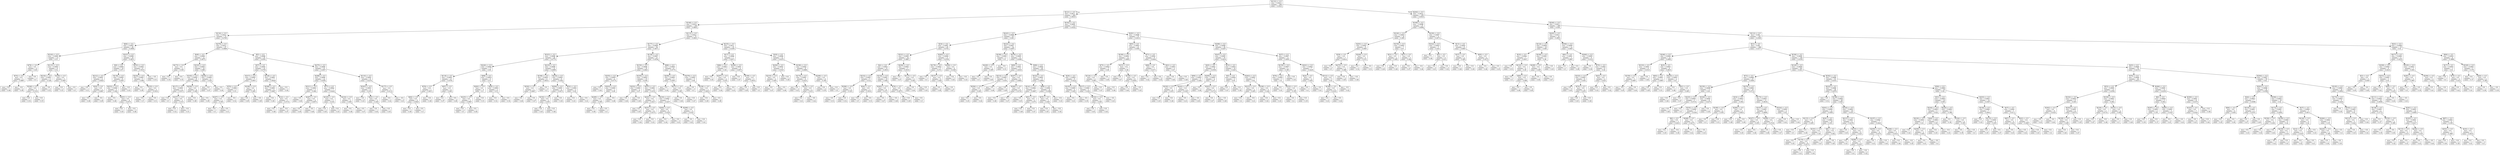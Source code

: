 digraph Tree {
node [shape=box] ;
0 [label="X[133] <= 0.5\nmse = 0.0013\nsamples = 500\nvalue = 0.4523"] ;
1 [label="X[121] <= 0.5\nmse = 0.0011\nsamples = 264\nvalue = 0.4619"] ;
0 -> 1 [labeldistance=2.5, labelangle=45, headlabel="True"] ;
2 [label="X[148] <= 0.5\nmse = 0.0012\nsamples = 150\nvalue = 0.4693"] ;
1 -> 2 ;
3 [label="X[134] <= 0.5\nmse = 0.0011\nsamples = 75\nvalue = 0.4785"] ;
2 -> 3 ;
4 [label="X[66] <= 0.5\nmse = 0.0007\nsamples = 28\nvalue = 0.4946"] ;
3 -> 4 ;
5 [label="X[318] <= 0.5\nmse = 0.0003\nsamples = 12\nvalue = 0.51"] ;
4 -> 5 ;
6 [label="X[78] <= 0.5\nmse = 0.0\nsamples = 4\nvalue = 0.49"] ;
5 -> 6 ;
7 [label="X[74] <= 0.5\nmse = 0.0\nsamples = 3\nvalue = 0.4867"] ;
6 -> 7 ;
8 [label="mse = 0.0\nsamples = 1\nvalue = 0.48"] ;
7 -> 8 ;
9 [label="mse = -0.0\nsamples = 2\nvalue = 0.49"] ;
7 -> 9 ;
10 [label="mse = 0.0\nsamples = 1\nvalue = 0.5"] ;
6 -> 10 ;
11 [label="X[115] <= 0.5\nmse = 0.0001\nsamples = 8\nvalue = 0.52"] ;
5 -> 11 ;
12 [label="X[218] <= 0.5\nmse = 0.0001\nsamples = 5\nvalue = 0.528"] ;
11 -> 12 ;
13 [label="X[166] <= 0.5\nmse = 0.0\nsamples = 3\nvalue = 0.5333"] ;
12 -> 13 ;
14 [label="mse = 0.0\nsamples = 1\nvalue = 0.54"] ;
13 -> 14 ;
15 [label="mse = 0.0\nsamples = 2\nvalue = 0.53"] ;
13 -> 15 ;
16 [label="mse = -0.0\nsamples = 2\nvalue = 0.52"] ;
12 -> 16 ;
17 [label="X[184] <= 0.5\nmse = 0.0\nsamples = 3\nvalue = 0.5067"] ;
11 -> 17 ;
18 [label="mse = 0.0\nsamples = 2\nvalue = 0.51"] ;
17 -> 18 ;
19 [label="mse = 0.0\nsamples = 1\nvalue = 0.5"] ;
17 -> 19 ;
20 [label="X[327] <= 0.5\nmse = 0.0006\nsamples = 16\nvalue = 0.4831"] ;
4 -> 20 ;
21 [label="X[9] <= 0.5\nmse = 0.0005\nsamples = 10\nvalue = 0.471"] ;
20 -> 21 ;
22 [label="X[212] <= 0.5\nmse = 0.0001\nsamples = 4\nvalue = 0.4925"] ;
21 -> 22 ;
23 [label="mse = 0.0\nsamples = 1\nvalue = 0.51"] ;
22 -> 23 ;
24 [label="X[30] <= 0.5\nmse = 0.0\nsamples = 3\nvalue = 0.4867"] ;
22 -> 24 ;
25 [label="mse = 0.0\nsamples = 1\nvalue = 0.48"] ;
24 -> 25 ;
26 [label="mse = -0.0\nsamples = 2\nvalue = 0.49"] ;
24 -> 26 ;
27 [label="X[138] <= 0.5\nmse = 0.0002\nsamples = 6\nvalue = 0.4567"] ;
21 -> 27 ;
28 [label="X[253] <= 0.5\nmse = 0.0001\nsamples = 5\nvalue = 0.462"] ;
27 -> 28 ;
29 [label="mse = 0.0\nsamples = 1\nvalue = 0.48"] ;
28 -> 29 ;
30 [label="X[201] <= 0.5\nmse = 0.0\nsamples = 4\nvalue = 0.4575"] ;
28 -> 30 ;
31 [label="mse = 0.0\nsamples = 1\nvalue = 0.45"] ;
30 -> 31 ;
32 [label="mse = 0.0\nsamples = 3\nvalue = 0.46"] ;
30 -> 32 ;
33 [label="mse = -0.0\nsamples = 1\nvalue = 0.43"] ;
27 -> 33 ;
34 [label="X[101] <= 0.5\nmse = 0.0002\nsamples = 6\nvalue = 0.5033"] ;
20 -> 34 ;
35 [label="X[244] <= 0.5\nmse = 0.0001\nsamples = 5\nvalue = 0.498"] ;
34 -> 35 ;
36 [label="mse = 0.0\nsamples = 2\nvalue = 0.49"] ;
35 -> 36 ;
37 [label="X[235] <= 0.5\nmse = 0.0\nsamples = 3\nvalue = 0.5033"] ;
35 -> 37 ;
38 [label="mse = 0.0\nsamples = 2\nvalue = 0.5"] ;
37 -> 38 ;
39 [label="mse = 0.0\nsamples = 1\nvalue = 0.51"] ;
37 -> 39 ;
40 [label="mse = -0.0\nsamples = 1\nvalue = 0.53"] ;
34 -> 40 ;
41 [label="X[279] <= 0.5\nmse = 0.0011\nsamples = 47\nvalue = 0.4689"] ;
3 -> 41 ;
42 [label="X[49] <= 0.5\nmse = 0.0008\nsamples = 12\nvalue = 0.4975"] ;
41 -> 42 ;
43 [label="X[173] <= 0.5\nmse = 0.0\nsamples = 2\nvalue = 0.545"] ;
42 -> 43 ;
44 [label="mse = 0.0\nsamples = 1\nvalue = 0.54"] ;
43 -> 44 ;
45 [label="mse = 0.0\nsamples = 1\nvalue = 0.55"] ;
43 -> 45 ;
46 [label="X[325] <= 0.5\nmse = 0.0005\nsamples = 10\nvalue = 0.488"] ;
42 -> 46 ;
47 [label="X[165] <= 0.5\nmse = 0.0002\nsamples = 8\nvalue = 0.4962"] ;
46 -> 47 ;
48 [label="X[117] <= 0.5\nmse = 0.0001\nsamples = 4\nvalue = 0.5075"] ;
47 -> 48 ;
49 [label="mse = 0.0\nsamples = 2\nvalue = 0.5"] ;
48 -> 49 ;
50 [label="X[167] <= 0.5\nmse = 0.0\nsamples = 2\nvalue = 0.515"] ;
48 -> 50 ;
51 [label="mse = 0.0\nsamples = 1\nvalue = 0.52"] ;
50 -> 51 ;
52 [label="mse = -0.0\nsamples = 1\nvalue = 0.51"] ;
50 -> 52 ;
53 [label="X[256] <= 0.5\nmse = 0.0\nsamples = 4\nvalue = 0.485"] ;
47 -> 53 ;
54 [label="mse = 0.0\nsamples = 2\nvalue = 0.48"] ;
53 -> 54 ;
55 [label="mse = 0.0\nsamples = 2\nvalue = 0.49"] ;
53 -> 55 ;
56 [label="X[204] <= 0.5\nmse = 0.0002\nsamples = 2\nvalue = 0.455"] ;
46 -> 56 ;
57 [label="mse = 0.0\nsamples = 1\nvalue = 0.47"] ;
56 -> 57 ;
58 [label="mse = 0.0\nsamples = 1\nvalue = 0.44"] ;
56 -> 58 ;
59 [label="X[5] <= 0.5\nmse = 0.0008\nsamples = 35\nvalue = 0.4591"] ;
41 -> 59 ;
60 [label="X[57] <= 0.5\nmse = 0.0004\nsamples = 14\nvalue = 0.4793"] ;
59 -> 60 ;
61 [label="X[317] <= 0.5\nmse = 0.0002\nsamples = 7\nvalue = 0.4957"] ;
60 -> 61 ;
62 [label="X[76] <= 0.5\nmse = 0.0001\nsamples = 3\nvalue = 0.51"] ;
61 -> 62 ;
63 [label="X[207] <= 0.5\nmse = 0.0\nsamples = 2\nvalue = 0.505"] ;
62 -> 63 ;
64 [label="mse = 0.0\nsamples = 1\nvalue = 0.5"] ;
63 -> 64 ;
65 [label="mse = 0.0\nsamples = 1\nvalue = 0.51"] ;
63 -> 65 ;
66 [label="mse = -0.0\nsamples = 1\nvalue = 0.52"] ;
62 -> 66 ;
67 [label="X[190] <= 0.5\nmse = 0.0\nsamples = 4\nvalue = 0.485"] ;
61 -> 67 ;
68 [label="mse = 0.0\nsamples = 2\nvalue = 0.49"] ;
67 -> 68 ;
69 [label="mse = -0.0\nsamples = 2\nvalue = 0.48"] ;
67 -> 69 ;
70 [label="X[128] <= 0.5\nmse = 0.0001\nsamples = 7\nvalue = 0.4629"] ;
60 -> 70 ;
71 [label="X[308] <= 0.5\nmse = 0.0001\nsamples = 6\nvalue = 0.4667"] ;
70 -> 71 ;
72 [label="mse = 0.0\nsamples = 3\nvalue = 0.46"] ;
71 -> 72 ;
73 [label="X[14] <= 0.5\nmse = 0.0\nsamples = 3\nvalue = 0.4733"] ;
71 -> 73 ;
74 [label="mse = 0.0\nsamples = 1\nvalue = 0.48"] ;
73 -> 74 ;
75 [label="mse = -0.0\nsamples = 2\nvalue = 0.47"] ;
73 -> 75 ;
76 [label="mse = 0.0\nsamples = 1\nvalue = 0.44"] ;
70 -> 76 ;
77 [label="X[275] <= 0.5\nmse = 0.0006\nsamples = 21\nvalue = 0.4457"] ;
59 -> 77 ;
78 [label="X[288] <= 0.5\nmse = 0.0006\nsamples = 12\nvalue = 0.4592"] ;
77 -> 78 ;
79 [label="X[311] <= 0.5\nmse = 0.0001\nsamples = 5\nvalue = 0.482"] ;
78 -> 79 ;
80 [label="mse = 0.0\nsamples = 1\nvalue = 0.46"] ;
79 -> 80 ;
81 [label="X[287] <= 0.5\nmse = 0.0\nsamples = 4\nvalue = 0.4875"] ;
79 -> 81 ;
82 [label="mse = 0.0\nsamples = 3\nvalue = 0.49"] ;
81 -> 82 ;
83 [label="mse = -0.0\nsamples = 1\nvalue = 0.48"] ;
81 -> 83 ;
84 [label="X[77] <= 0.5\nmse = 0.0002\nsamples = 7\nvalue = 0.4429"] ;
78 -> 84 ;
85 [label="X[145] <= 0.5\nmse = 0.0\nsamples = 5\nvalue = 0.434"] ;
84 -> 85 ;
86 [label="mse = 0.0\nsamples = 2\nvalue = 0.44"] ;
85 -> 86 ;
87 [label="mse = 0.0\nsamples = 3\nvalue = 0.43"] ;
85 -> 87 ;
88 [label="X[234] <= 0.5\nmse = 0.0\nsamples = 2\nvalue = 0.465"] ;
84 -> 88 ;
89 [label="mse = 0.0\nsamples = 1\nvalue = 0.46"] ;
88 -> 89 ;
90 [label="mse = 0.0\nsamples = 1\nvalue = 0.47"] ;
88 -> 90 ;
91 [label="X[110] <= 0.5\nmse = 0.0002\nsamples = 9\nvalue = 0.4278"] ;
77 -> 91 ;
92 [label="X[303] <= 0.5\nmse = 0.0001\nsamples = 6\nvalue = 0.435"] ;
91 -> 92 ;
93 [label="mse = -0.0\nsamples = 4\nvalue = 0.43"] ;
92 -> 93 ;
94 [label="X[43] <= 0.5\nmse = 0.0\nsamples = 2\nvalue = 0.445"] ;
92 -> 94 ;
95 [label="mse = 0.0\nsamples = 1\nvalue = 0.44"] ;
94 -> 95 ;
96 [label="mse = 0.0\nsamples = 1\nvalue = 0.45"] ;
94 -> 96 ;
97 [label="X[177] <= 0.5\nmse = 0.0\nsamples = 3\nvalue = 0.4133"] ;
91 -> 97 ;
98 [label="mse = 0.0\nsamples = 1\nvalue = 0.42"] ;
97 -> 98 ;
99 [label="mse = -0.0\nsamples = 2\nvalue = 0.41"] ;
97 -> 99 ;
100 [label="X[113] <= 0.5\nmse = 0.0011\nsamples = 75\nvalue = 0.4601"] ;
2 -> 100 ;
101 [label="X[177] <= 0.5\nmse = 0.0009\nsamples = 56\nvalue = 0.4671"] ;
100 -> 101 ;
102 [label="X[323] <= 0.5\nmse = 0.0008\nsamples = 29\nvalue = 0.4779"] ;
101 -> 102 ;
103 [label="X[226] <= 0.5\nmse = 0.0004\nsamples = 17\nvalue = 0.49"] ;
102 -> 103 ;
104 [label="X[118] <= 0.5\nmse = 0.0002\nsamples = 11\nvalue = 0.4791"] ;
103 -> 104 ;
105 [label="X[78] <= 0.5\nmse = 0.0\nsamples = 7\nvalue = 0.4871"] ;
104 -> 105 ;
106 [label="X[84] <= 0.5\nmse = 0.0\nsamples = 4\nvalue = 0.4925"] ;
105 -> 106 ;
107 [label="mse = 0.0\nsamples = 3\nvalue = 0.49"] ;
106 -> 107 ;
108 [label="mse = 0.0\nsamples = 1\nvalue = 0.5"] ;
106 -> 108 ;
109 [label="mse = -0.0\nsamples = 3\nvalue = 0.48"] ;
105 -> 109 ;
110 [label="X[97] <= 0.5\nmse = 0.0\nsamples = 4\nvalue = 0.465"] ;
104 -> 110 ;
111 [label="mse = 0.0\nsamples = 2\nvalue = 0.47"] ;
110 -> 111 ;
112 [label="mse = 0.0\nsamples = 2\nvalue = 0.46"] ;
110 -> 112 ;
113 [label="X[98] <= 0.5\nmse = 0.0003\nsamples = 6\nvalue = 0.51"] ;
103 -> 113 ;
114 [label="X[281] <= 0.5\nmse = 0.0\nsamples = 4\nvalue = 0.5"] ;
113 -> 114 ;
115 [label="X[225] <= 0.5\nmse = 0.0\nsamples = 3\nvalue = 0.4967"] ;
114 -> 115 ;
116 [label="mse = 0.0\nsamples = 2\nvalue = 0.5"] ;
115 -> 116 ;
117 [label="mse = 0.0\nsamples = 1\nvalue = 0.49"] ;
115 -> 117 ;
118 [label="mse = 0.0\nsamples = 1\nvalue = 0.51"] ;
114 -> 118 ;
119 [label="X[20] <= 0.5\nmse = 0.0001\nsamples = 2\nvalue = 0.53"] ;
113 -> 119 ;
120 [label="mse = 0.0\nsamples = 1\nvalue = 0.52"] ;
119 -> 120 ;
121 [label="mse = 0.0\nsamples = 1\nvalue = 0.54"] ;
119 -> 121 ;
122 [label="X[219] <= 0.5\nmse = 0.0008\nsamples = 12\nvalue = 0.4608"] ;
102 -> 122 ;
123 [label="X[198] <= 0.5\nmse = 0.0003\nsamples = 6\nvalue = 0.4833"] ;
122 -> 123 ;
124 [label="X[302] <= 0.5\nmse = 0.0\nsamples = 3\nvalue = 0.4667"] ;
123 -> 124 ;
125 [label="mse = 0.0\nsamples = 1\nvalue = 0.46"] ;
124 -> 125 ;
126 [label="mse = 0.0\nsamples = 2\nvalue = 0.47"] ;
124 -> 126 ;
127 [label="mse = 0.0\nsamples = 3\nvalue = 0.5"] ;
123 -> 127 ;
128 [label="X[234] <= 0.5\nmse = 0.0002\nsamples = 6\nvalue = 0.4383"] ;
122 -> 128 ;
129 [label="X[294] <= 0.5\nmse = 0.0001\nsamples = 4\nvalue = 0.4475"] ;
128 -> 129 ;
130 [label="X[192] <= 0.5\nmse = 0.0\nsamples = 2\nvalue = 0.455"] ;
129 -> 130 ;
131 [label="mse = 0.0\nsamples = 1\nvalue = 0.45"] ;
130 -> 131 ;
132 [label="mse = 0.0\nsamples = 1\nvalue = 0.46"] ;
130 -> 132 ;
133 [label="mse = 0.0\nsamples = 2\nvalue = 0.44"] ;
129 -> 133 ;
134 [label="X[52] <= 0.5\nmse = 0.0001\nsamples = 2\nvalue = 0.42"] ;
128 -> 134 ;
135 [label="mse = 0.0\nsamples = 1\nvalue = 0.43"] ;
134 -> 135 ;
136 [label="mse = 0.0\nsamples = 1\nvalue = 0.41"] ;
134 -> 136 ;
137 [label="X[138] <= 0.5\nmse = 0.0007\nsamples = 27\nvalue = 0.4556"] ;
101 -> 137 ;
138 [label="X[150] <= 0.5\nmse = 0.0006\nsamples = 19\nvalue = 0.4463"] ;
137 -> 138 ;
139 [label="X[255] <= 0.5\nmse = 0.0005\nsamples = 4\nvalue = 0.4775"] ;
138 -> 139 ;
140 [label="mse = 0.0\nsamples = 1\nvalue = 0.44"] ;
139 -> 140 ;
141 [label="X[203] <= 0.5\nmse = 0.0001\nsamples = 3\nvalue = 0.49"] ;
139 -> 141 ;
142 [label="X[289] <= 0.5\nmse = 0.0\nsamples = 2\nvalue = 0.495"] ;
141 -> 142 ;
143 [label="mse = 0.0\nsamples = 1\nvalue = 0.49"] ;
142 -> 143 ;
144 [label="mse = 0.0\nsamples = 1\nvalue = 0.5"] ;
142 -> 144 ;
145 [label="mse = -0.0\nsamples = 1\nvalue = 0.48"] ;
141 -> 145 ;
146 [label="X[195] <= 0.5\nmse = 0.0003\nsamples = 15\nvalue = 0.438"] ;
138 -> 146 ;
147 [label="X[252] <= 0.5\nmse = 0.0001\nsamples = 2\nvalue = 0.47"] ;
146 -> 147 ;
148 [label="mse = 0.0\nsamples = 1\nvalue = 0.46"] ;
147 -> 148 ;
149 [label="mse = 0.0\nsamples = 1\nvalue = 0.48"] ;
147 -> 149 ;
150 [label="X[257] <= 0.5\nmse = 0.0001\nsamples = 13\nvalue = 0.4331"] ;
146 -> 150 ;
151 [label="X[263] <= 0.5\nmse = 0.0\nsamples = 6\nvalue = 0.4417"] ;
150 -> 151 ;
152 [label="mse = 0.0\nsamples = 2\nvalue = 0.45"] ;
151 -> 152 ;
153 [label="X[251] <= 0.5\nmse = 0.0\nsamples = 4\nvalue = 0.4375"] ;
151 -> 153 ;
154 [label="mse = 0.0\nsamples = 3\nvalue = 0.44"] ;
153 -> 154 ;
155 [label="mse = 0.0\nsamples = 1\nvalue = 0.43"] ;
153 -> 155 ;
156 [label="X[230] <= 0.5\nmse = 0.0001\nsamples = 7\nvalue = 0.4257"] ;
150 -> 156 ;
157 [label="X[282] <= 0.5\nmse = 0.0\nsamples = 4\nvalue = 0.4325"] ;
156 -> 157 ;
158 [label="mse = 0.0\nsamples = 1\nvalue = 0.44"] ;
157 -> 158 ;
159 [label="mse = 0.0\nsamples = 3\nvalue = 0.43"] ;
157 -> 159 ;
160 [label="X[299] <= 0.5\nmse = 0.0\nsamples = 3\nvalue = 0.4167"] ;
156 -> 160 ;
161 [label="mse = -0.0\nsamples = 2\nvalue = 0.42"] ;
160 -> 161 ;
162 [label="mse = 0.0\nsamples = 1\nvalue = 0.41"] ;
160 -> 162 ;
163 [label="X[86] <= 0.5\nmse = 0.0004\nsamples = 8\nvalue = 0.4775"] ;
137 -> 163 ;
164 [label="X[290] <= 0.5\nmse = 0.0002\nsamples = 3\nvalue = 0.4567"] ;
163 -> 164 ;
165 [label="mse = 0.0\nsamples = 1\nvalue = 0.44"] ;
164 -> 165 ;
166 [label="X[271] <= 0.5\nmse = 0.0\nsamples = 2\nvalue = 0.465"] ;
164 -> 166 ;
167 [label="mse = 0.0\nsamples = 1\nvalue = 0.46"] ;
166 -> 167 ;
168 [label="mse = 0.0\nsamples = 1\nvalue = 0.47"] ;
166 -> 168 ;
169 [label="X[279] <= 0.5\nmse = 0.0001\nsamples = 5\nvalue = 0.49"] ;
163 -> 169 ;
170 [label="mse = 0.0\nsamples = 2\nvalue = 0.5"] ;
169 -> 170 ;
171 [label="X[238] <= 0.5\nmse = 0.0\nsamples = 3\nvalue = 0.4833"] ;
169 -> 171 ;
172 [label="mse = 0.0\nsamples = 1\nvalue = 0.49"] ;
171 -> 172 ;
173 [label="mse = 0.0\nsamples = 2\nvalue = 0.48"] ;
171 -> 173 ;
174 [label="X[235] <= 0.5\nmse = 0.0011\nsamples = 19\nvalue = 0.4395"] ;
100 -> 174 ;
175 [label="X[17] <= 0.5\nmse = 0.0006\nsamples = 7\nvalue = 0.4671"] ;
174 -> 175 ;
176 [label="X[86] <= 0.5\nmse = 0.0001\nsamples = 3\nvalue = 0.44"] ;
175 -> 176 ;
177 [label="mse = 0.0\nsamples = 1\nvalue = 0.45"] ;
176 -> 177 ;
178 [label="X[297] <= 0.5\nmse = 0.0\nsamples = 2\nvalue = 0.435"] ;
176 -> 178 ;
179 [label="mse = 0.0\nsamples = 1\nvalue = 0.44"] ;
178 -> 179 ;
180 [label="mse = -0.0\nsamples = 1\nvalue = 0.43"] ;
178 -> 180 ;
181 [label="X[166] <= 0.5\nmse = 0.0001\nsamples = 4\nvalue = 0.4875"] ;
175 -> 181 ;
182 [label="mse = 0.0\nsamples = 1\nvalue = 0.47"] ;
181 -> 182 ;
183 [label="X[199] <= 0.5\nmse = 0.0\nsamples = 3\nvalue = 0.4933"] ;
181 -> 183 ;
184 [label="mse = 0.0\nsamples = 2\nvalue = 0.49"] ;
183 -> 184 ;
185 [label="mse = 0.0\nsamples = 1\nvalue = 0.5"] ;
183 -> 185 ;
186 [label="X[30] <= 0.5\nmse = 0.0006\nsamples = 12\nvalue = 0.4233"] ;
174 -> 186 ;
187 [label="X[294] <= 0.5\nmse = 0.0002\nsamples = 4\nvalue = 0.4525"] ;
186 -> 187 ;
188 [label="X[219] <= 0.5\nmse = 0.0\nsamples = 2\nvalue = 0.465"] ;
187 -> 188 ;
189 [label="mse = 0.0\nsamples = 1\nvalue = 0.47"] ;
188 -> 189 ;
190 [label="mse = 0.0\nsamples = 1\nvalue = 0.46"] ;
188 -> 190 ;
191 [label="mse = 0.0\nsamples = 2\nvalue = 0.44"] ;
187 -> 191 ;
192 [label="X[190] <= 0.5\nmse = 0.0002\nsamples = 8\nvalue = 0.4088"] ;
186 -> 192 ;
193 [label="X[174] <= 0.5\nmse = 0.0001\nsamples = 4\nvalue = 0.4225"] ;
192 -> 193 ;
194 [label="mse = 0.0\nsamples = 2\nvalue = 0.43"] ;
193 -> 194 ;
195 [label="X[223] <= 0.5\nmse = 0.0\nsamples = 2\nvalue = 0.415"] ;
193 -> 195 ;
196 [label="mse = 0.0\nsamples = 1\nvalue = 0.41"] ;
195 -> 196 ;
197 [label="mse = -0.0\nsamples = 1\nvalue = 0.42"] ;
195 -> 197 ;
198 [label="X[208] <= 0.5\nmse = 0.0\nsamples = 4\nvalue = 0.395"] ;
192 -> 198 ;
199 [label="mse = 0.0\nsamples = 2\nvalue = 0.39"] ;
198 -> 199 ;
200 [label="mse = 0.0\nsamples = 2\nvalue = 0.4"] ;
198 -> 200 ;
201 [label="X[162] <= 0.5\nmse = 0.0009\nsamples = 114\nvalue = 0.4522"] ;
1 -> 201 ;
202 [label="X[243] <= 0.5\nmse = 0.0008\nsamples = 63\nvalue = 0.461"] ;
201 -> 202 ;
203 [label="X[34] <= 0.5\nmse = 0.0007\nsamples = 29\nvalue = 0.4741"] ;
202 -> 203 ;
204 [label="X[321] <= 0.5\nmse = 0.0005\nsamples = 18\nvalue = 0.4867"] ;
203 -> 204 ;
205 [label="X[2] <= 0.5\nmse = 0.0003\nsamples = 15\nvalue = 0.4933"] ;
204 -> 205 ;
206 [label="X[232] <= 0.5\nmse = 0.0001\nsamples = 5\nvalue = 0.512"] ;
205 -> 206 ;
207 [label="X[296] <= 0.5\nmse = 0.0\nsamples = 2\nvalue = 0.525"] ;
206 -> 207 ;
208 [label="mse = 0.0\nsamples = 1\nvalue = 0.53"] ;
207 -> 208 ;
209 [label="mse = 0.0\nsamples = 1\nvalue = 0.52"] ;
207 -> 209 ;
210 [label="X[44] <= 0.5\nmse = 0.0\nsamples = 3\nvalue = 0.5033"] ;
206 -> 210 ;
211 [label="mse = 0.0\nsamples = 2\nvalue = 0.5"] ;
210 -> 211 ;
212 [label="mse = 0.0\nsamples = 1\nvalue = 0.51"] ;
210 -> 212 ;
213 [label="X[144] <= 0.5\nmse = 0.0001\nsamples = 10\nvalue = 0.484"] ;
205 -> 213 ;
214 [label="X[283] <= 0.5\nmse = 0.0\nsamples = 6\nvalue = 0.475"] ;
213 -> 214 ;
215 [label="mse = 0.0\nsamples = 3\nvalue = 0.47"] ;
214 -> 215 ;
216 [label="mse = -0.0\nsamples = 3\nvalue = 0.48"] ;
214 -> 216 ;
217 [label="X[76] <= 0.5\nmse = 0.0\nsamples = 4\nvalue = 0.4975"] ;
213 -> 217 ;
218 [label="mse = 0.0\nsamples = 1\nvalue = 0.49"] ;
217 -> 218 ;
219 [label="mse = 0.0\nsamples = 3\nvalue = 0.5"] ;
217 -> 219 ;
220 [label="X[294] <= 0.5\nmse = 0.0002\nsamples = 3\nvalue = 0.4533"] ;
204 -> 220 ;
221 [label="mse = 0.0\nsamples = 1\nvalue = 0.47"] ;
220 -> 221 ;
222 [label="X[115] <= 0.5\nmse = 0.0\nsamples = 2\nvalue = 0.445"] ;
220 -> 222 ;
223 [label="mse = 0.0\nsamples = 1\nvalue = 0.44"] ;
222 -> 223 ;
224 [label="mse = 0.0\nsamples = 1\nvalue = 0.45"] ;
222 -> 224 ;
225 [label="X[283] <= 0.5\nmse = 0.0004\nsamples = 11\nvalue = 0.4536"] ;
203 -> 225 ;
226 [label="X[178] <= 0.5\nmse = 0.0002\nsamples = 5\nvalue = 0.472"] ;
225 -> 226 ;
227 [label="mse = 0.0\nsamples = 1\nvalue = 0.5"] ;
226 -> 227 ;
228 [label="X[147] <= 0.5\nmse = 0.0\nsamples = 4\nvalue = 0.465"] ;
226 -> 228 ;
229 [label="mse = 0.0\nsamples = 2\nvalue = 0.46"] ;
228 -> 229 ;
230 [label="mse = 0.0\nsamples = 2\nvalue = 0.47"] ;
228 -> 230 ;
231 [label="X[294] <= 0.5\nmse = 0.0\nsamples = 6\nvalue = 0.4383"] ;
225 -> 231 ;
232 [label="mse = 0.0\nsamples = 5\nvalue = 0.44"] ;
231 -> 232 ;
233 [label="mse = -0.0\nsamples = 1\nvalue = 0.43"] ;
231 -> 233 ;
234 [label="X[222] <= 0.5\nmse = 0.0007\nsamples = 34\nvalue = 0.4497"] ;
202 -> 234 ;
235 [label="X[190] <= 0.5\nmse = 0.0001\nsamples = 3\nvalue = 0.5"] ;
234 -> 235 ;
236 [label="X[249] <= 0.5\nmse = 0.0\nsamples = 2\nvalue = 0.495"] ;
235 -> 236 ;
237 [label="mse = 0.0\nsamples = 1\nvalue = 0.5"] ;
236 -> 237 ;
238 [label="mse = 0.0\nsamples = 1\nvalue = 0.49"] ;
236 -> 238 ;
239 [label="mse = 0.0\nsamples = 1\nvalue = 0.51"] ;
235 -> 239 ;
240 [label="X[276] <= 0.5\nmse = 0.0005\nsamples = 31\nvalue = 0.4448"] ;
234 -> 240 ;
241 [label="X[89] <= 0.5\nmse = 0.0001\nsamples = 11\nvalue = 0.4618"] ;
240 -> 241 ;
242 [label="X[214] <= 0.5\nmse = 0.0001\nsamples = 5\nvalue = 0.454"] ;
241 -> 242 ;
243 [label="X[294] <= 0.5\nmse = 0.0\nsamples = 2\nvalue = 0.445"] ;
242 -> 243 ;
244 [label="mse = 0.0\nsamples = 1\nvalue = 0.45"] ;
243 -> 244 ;
245 [label="mse = 0.0\nsamples = 1\nvalue = 0.44"] ;
243 -> 245 ;
246 [label="mse = 0.0\nsamples = 3\nvalue = 0.46"] ;
242 -> 246 ;
247 [label="X[247] <= 0.5\nmse = 0.0\nsamples = 6\nvalue = 0.4683"] ;
241 -> 247 ;
248 [label="mse = 0.0\nsamples = 2\nvalue = 0.46"] ;
247 -> 248 ;
249 [label="X[260] <= 0.5\nmse = 0.0\nsamples = 4\nvalue = 0.4725"] ;
247 -> 249 ;
250 [label="mse = 0.0\nsamples = 1\nvalue = 0.48"] ;
249 -> 250 ;
251 [label="mse = -0.0\nsamples = 3\nvalue = 0.47"] ;
249 -> 251 ;
252 [label="X[98] <= 0.5\nmse = 0.0004\nsamples = 20\nvalue = 0.4355"] ;
240 -> 252 ;
253 [label="X[322] <= 0.5\nmse = 0.0002\nsamples = 11\nvalue = 0.4464"] ;
252 -> 253 ;
254 [label="X[141] <= 0.5\nmse = 0.0002\nsamples = 3\nvalue = 0.4667"] ;
253 -> 254 ;
255 [label="mse = 0.0\nsamples = 1\nvalue = 0.45"] ;
254 -> 255 ;
256 [label="X[91] <= 0.5\nmse = 0.0\nsamples = 2\nvalue = 0.475"] ;
254 -> 256 ;
257 [label="mse = 0.0\nsamples = 1\nvalue = 0.48"] ;
256 -> 257 ;
258 [label="mse = 0.0\nsamples = 1\nvalue = 0.47"] ;
256 -> 258 ;
259 [label="X[96] <= 0.5\nmse = 0.0001\nsamples = 8\nvalue = 0.4388"] ;
253 -> 259 ;
260 [label="X[35] <= 0.5\nmse = 0.0\nsamples = 5\nvalue = 0.444"] ;
259 -> 260 ;
261 [label="mse = 0.0\nsamples = 2\nvalue = 0.45"] ;
260 -> 261 ;
262 [label="mse = -0.0\nsamples = 3\nvalue = 0.44"] ;
260 -> 262 ;
263 [label="mse = -0.0\nsamples = 3\nvalue = 0.43"] ;
259 -> 263 ;
264 [label="X[29] <= 0.5\nmse = 0.0003\nsamples = 9\nvalue = 0.4222"] ;
252 -> 264 ;
265 [label="X[105] <= 0.5\nmse = 0.0001\nsamples = 4\nvalue = 0.405"] ;
264 -> 265 ;
266 [label="mse = 0.0\nsamples = 3\nvalue = 0.41"] ;
265 -> 266 ;
267 [label="mse = -0.0\nsamples = 1\nvalue = 0.39"] ;
265 -> 267 ;
268 [label="X[317] <= 0.5\nmse = 0.0001\nsamples = 5\nvalue = 0.436"] ;
264 -> 268 ;
269 [label="X[102] <= 0.5\nmse = 0.0\nsamples = 2\nvalue = 0.445"] ;
268 -> 269 ;
270 [label="mse = 0.0\nsamples = 1\nvalue = 0.45"] ;
269 -> 270 ;
271 [label="mse = 0.0\nsamples = 1\nvalue = 0.44"] ;
269 -> 271 ;
272 [label="mse = -0.0\nsamples = 3\nvalue = 0.43"] ;
268 -> 272 ;
273 [label="X[291] <= 0.5\nmse = 0.0008\nsamples = 51\nvalue = 0.4414"] ;
201 -> 273 ;
274 [label="X[65] <= 0.5\nmse = 0.0003\nsamples = 21\nvalue = 0.4581"] ;
273 -> 274 ;
275 [label="X[190] <= 0.5\nmse = 0.0002\nsamples = 12\nvalue = 0.4683"] ;
274 -> 275 ;
276 [label="X[75] <= 0.5\nmse = 0.0002\nsamples = 5\nvalue = 0.48"] ;
275 -> 276 ;
277 [label="X[124] <= 0.5\nmse = 0.0\nsamples = 2\nvalue = 0.465"] ;
276 -> 277 ;
278 [label="mse = 0.0\nsamples = 1\nvalue = 0.47"] ;
277 -> 278 ;
279 [label="mse = 0.0\nsamples = 1\nvalue = 0.46"] ;
277 -> 279 ;
280 [label="mse = 0.0\nsamples = 3\nvalue = 0.49"] ;
276 -> 280 ;
281 [label="X[15] <= 0.5\nmse = 0.0\nsamples = 7\nvalue = 0.46"] ;
275 -> 281 ;
282 [label="mse = 0.0\nsamples = 1\nvalue = 0.47"] ;
281 -> 282 ;
283 [label="X[198] <= 0.5\nmse = 0.0\nsamples = 6\nvalue = 0.4583"] ;
281 -> 283 ;
284 [label="mse = 0.0\nsamples = 5\nvalue = 0.46"] ;
283 -> 284 ;
285 [label="mse = -0.0\nsamples = 1\nvalue = 0.45"] ;
283 -> 285 ;
286 [label="X[71] <= 0.5\nmse = 0.0002\nsamples = 9\nvalue = 0.4444"] ;
274 -> 286 ;
287 [label="X[86] <= 0.5\nmse = 0.0\nsamples = 7\nvalue = 0.4371"] ;
286 -> 287 ;
288 [label="mse = 0.0\nsamples = 1\nvalue = 0.42"] ;
287 -> 288 ;
289 [label="mse = 0.0\nsamples = 6\nvalue = 0.44"] ;
287 -> 289 ;
290 [label="X[41] <= 0.5\nmse = 0.0001\nsamples = 2\nvalue = 0.47"] ;
286 -> 290 ;
291 [label="mse = 0.0\nsamples = 1\nvalue = 0.46"] ;
290 -> 291 ;
292 [label="mse = 0.0\nsamples = 1\nvalue = 0.48"] ;
290 -> 292 ;
293 [label="X[288] <= 0.5\nmse = 0.0008\nsamples = 30\nvalue = 0.4297"] ;
273 -> 293 ;
294 [label="X[247] <= 0.5\nmse = 0.0005\nsamples = 19\nvalue = 0.4416"] ;
293 -> 294 ;
295 [label="X[45] <= 0.5\nmse = 0.0002\nsamples = 9\nvalue = 0.4556"] ;
294 -> 295 ;
296 [label="X[90] <= 0.5\nmse = 0.0001\nsamples = 5\nvalue = 0.444"] ;
295 -> 296 ;
297 [label="X[192] <= 0.5\nmse = 0.0\nsamples = 2\nvalue = 0.455"] ;
296 -> 297 ;
298 [label="mse = 0.0\nsamples = 1\nvalue = 0.45"] ;
297 -> 298 ;
299 [label="mse = 0.0\nsamples = 1\nvalue = 0.46"] ;
297 -> 299 ;
300 [label="X[203] <= 0.5\nmse = 0.0\nsamples = 3\nvalue = 0.4367"] ;
296 -> 300 ;
301 [label="mse = 0.0\nsamples = 1\nvalue = 0.43"] ;
300 -> 301 ;
302 [label="mse = -0.0\nsamples = 2\nvalue = 0.44"] ;
300 -> 302 ;
303 [label="X[295] <= 0.5\nmse = 0.0001\nsamples = 4\nvalue = 0.47"] ;
295 -> 303 ;
304 [label="mse = 0.0\nsamples = 1\nvalue = 0.46"] ;
303 -> 304 ;
305 [label="X[203] <= 0.5\nmse = 0.0\nsamples = 3\nvalue = 0.4733"] ;
303 -> 305 ;
306 [label="mse = 0.0\nsamples = 2\nvalue = 0.47"] ;
305 -> 306 ;
307 [label="mse = -0.0\nsamples = 1\nvalue = 0.48"] ;
305 -> 307 ;
308 [label="X[33] <= 0.5\nmse = 0.0003\nsamples = 10\nvalue = 0.429"] ;
294 -> 308 ;
309 [label="X[5] <= 0.5\nmse = 0.0002\nsamples = 3\nvalue = 0.45"] ;
308 -> 309 ;
310 [label="mse = 0.0\nsamples = 1\nvalue = 0.47"] ;
309 -> 310 ;
311 [label="mse = 0.0\nsamples = 2\nvalue = 0.44"] ;
309 -> 311 ;
312 [label="X[263] <= 0.5\nmse = 0.0001\nsamples = 7\nvalue = 0.42"] ;
308 -> 312 ;
313 [label="X[215] <= 0.5\nmse = 0.0\nsamples = 2\nvalue = 0.405"] ;
312 -> 313 ;
314 [label="mse = 0.0\nsamples = 1\nvalue = 0.4"] ;
313 -> 314 ;
315 [label="mse = -0.0\nsamples = 1\nvalue = 0.41"] ;
313 -> 315 ;
316 [label="X[106] <= 0.5\nmse = 0.0\nsamples = 5\nvalue = 0.426"] ;
312 -> 316 ;
317 [label="mse = 0.0\nsamples = 2\nvalue = 0.42"] ;
316 -> 317 ;
318 [label="mse = 0.0\nsamples = 3\nvalue = 0.43"] ;
316 -> 318 ;
319 [label="X[37] <= 0.5\nmse = 0.0007\nsamples = 11\nvalue = 0.4091"] ;
293 -> 319 ;
320 [label="X[159] <= 0.5\nmse = 0.0007\nsamples = 4\nvalue = 0.385"] ;
319 -> 320 ;
321 [label="X[76] <= 0.5\nmse = 0.0001\nsamples = 3\nvalue = 0.4"] ;
320 -> 321 ;
322 [label="mse = 0.0\nsamples = 1\nvalue = 0.41"] ;
321 -> 322 ;
323 [label="X[232] <= 0.5\nmse = 0.0\nsamples = 2\nvalue = 0.395"] ;
321 -> 323 ;
324 [label="mse = 0.0\nsamples = 1\nvalue = 0.4"] ;
323 -> 324 ;
325 [label="mse = 0.0\nsamples = 1\nvalue = 0.39"] ;
323 -> 325 ;
326 [label="mse = 0.0\nsamples = 1\nvalue = 0.34"] ;
320 -> 326 ;
327 [label="X[261] <= 0.5\nmse = 0.0002\nsamples = 7\nvalue = 0.4229"] ;
319 -> 327 ;
328 [label="X[24] <= 0.5\nmse = 0.0\nsamples = 2\nvalue = 0.405"] ;
327 -> 328 ;
329 [label="mse = 0.0\nsamples = 1\nvalue = 0.4"] ;
328 -> 329 ;
330 [label="mse = -0.0\nsamples = 1\nvalue = 0.41"] ;
328 -> 330 ;
331 [label="X[312] <= 0.5\nmse = 0.0\nsamples = 5\nvalue = 0.43"] ;
327 -> 331 ;
332 [label="X[196] <= 0.5\nmse = 0.0\nsamples = 4\nvalue = 0.4325"] ;
331 -> 332 ;
333 [label="mse = 0.0\nsamples = 3\nvalue = 0.43"] ;
332 -> 333 ;
334 [label="mse = 0.0\nsamples = 1\nvalue = 0.44"] ;
332 -> 334 ;
335 [label="mse = -0.0\nsamples = 1\nvalue = 0.42"] ;
331 -> 335 ;
336 [label="X[204] <= 0.5\nmse = 0.0012\nsamples = 236\nvalue = 0.4416"] ;
0 -> 336 [labeldistance=2.5, labelangle=-45, headlabel="False"] ;
337 [label="X[168] <= 0.5\nmse = 0.0008\nsamples = 27\nvalue = 0.4696"] ;
336 -> 337 ;
338 [label="X[140] <= 0.5\nmse = 0.0003\nsamples = 16\nvalue = 0.485"] ;
337 -> 338 ;
339 [label="X[291] <= 0.5\nmse = 0.0001\nsamples = 9\nvalue = 0.4967"] ;
338 -> 339 ;
340 [label="X[39] <= 0.5\nmse = 0.0\nsamples = 7\nvalue = 0.4914"] ;
339 -> 340 ;
341 [label="mse = 0.0\nsamples = 2\nvalue = 0.5"] ;
340 -> 341 ;
342 [label="X[270] <= 0.5\nmse = 0.0\nsamples = 5\nvalue = 0.488"] ;
340 -> 342 ;
343 [label="mse = 0.0\nsamples = 4\nvalue = 0.49"] ;
342 -> 343 ;
344 [label="mse = -0.0\nsamples = 1\nvalue = 0.48"] ;
342 -> 344 ;
345 [label="X[249] <= 0.5\nmse = 0.0\nsamples = 2\nvalue = 0.515"] ;
339 -> 345 ;
346 [label="mse = 0.0\nsamples = 1\nvalue = 0.52"] ;
345 -> 346 ;
347 [label="mse = -0.0\nsamples = 1\nvalue = 0.51"] ;
345 -> 347 ;
348 [label="X[159] <= 0.5\nmse = 0.0001\nsamples = 7\nvalue = 0.47"] ;
338 -> 348 ;
349 [label="X[31] <= 0.5\nmse = 0.0\nsamples = 2\nvalue = 0.485"] ;
348 -> 349 ;
350 [label="mse = 0.0\nsamples = 1\nvalue = 0.49"] ;
349 -> 350 ;
351 [label="mse = 0.0\nsamples = 1\nvalue = 0.48"] ;
349 -> 351 ;
352 [label="X[27] <= 0.5\nmse = 0.0\nsamples = 5\nvalue = 0.464"] ;
348 -> 352 ;
353 [label="mse = 0.0\nsamples = 2\nvalue = 0.47"] ;
352 -> 353 ;
354 [label="mse = -0.0\nsamples = 3\nvalue = 0.46"] ;
352 -> 354 ;
355 [label="X[239] <= 0.5\nmse = 0.0007\nsamples = 11\nvalue = 0.4473"] ;
337 -> 355 ;
356 [label="X[322] <= 0.5\nmse = 0.0003\nsamples = 5\nvalue = 0.424"] ;
355 -> 356 ;
357 [label="mse = 0.0\nsamples = 1\nvalue = 0.46"] ;
356 -> 357 ;
358 [label="X[4] <= 0.5\nmse = 0.0\nsamples = 4\nvalue = 0.415"] ;
356 -> 358 ;
359 [label="mse = 0.0\nsamples = 2\nvalue = 0.41"] ;
358 -> 359 ;
360 [label="mse = 0.0\nsamples = 2\nvalue = 0.42"] ;
358 -> 360 ;
361 [label="X[13] <= 0.5\nmse = 0.0002\nsamples = 6\nvalue = 0.4667"] ;
355 -> 361 ;
362 [label="X[37] <= 0.5\nmse = 0.0\nsamples = 2\nvalue = 0.485"] ;
361 -> 362 ;
363 [label="mse = 0.0\nsamples = 1\nvalue = 0.48"] ;
362 -> 363 ;
364 [label="mse = 0.0\nsamples = 1\nvalue = 0.49"] ;
362 -> 364 ;
365 [label="X[95] <= 0.5\nmse = 0.0\nsamples = 4\nvalue = 0.4575"] ;
361 -> 365 ;
366 [label="mse = 0.0\nsamples = 3\nvalue = 0.46"] ;
365 -> 366 ;
367 [label="mse = 0.0\nsamples = 1\nvalue = 0.45"] ;
365 -> 367 ;
368 [label="X[240] <= 0.5\nmse = 0.0011\nsamples = 209\nvalue = 0.438"] ;
336 -> 368 ;
369 [label="X[265] <= 0.5\nmse = 0.0011\nsamples = 22\nvalue = 0.4641"] ;
368 -> 369 ;
370 [label="X[124] <= 0.5\nmse = 0.0004\nsamples = 10\nvalue = 0.485"] ;
369 -> 370 ;
371 [label="X[10] <= 0.5\nmse = 0.0002\nsamples = 7\nvalue = 0.4957"] ;
370 -> 371 ;
372 [label="mse = 0.0\nsamples = 1\nvalue = 0.53"] ;
371 -> 372 ;
373 [label="X[143] <= 0.5\nmse = 0.0\nsamples = 6\nvalue = 0.49"] ;
371 -> 373 ;
374 [label="mse = 0.0\nsamples = 1\nvalue = 0.5"] ;
373 -> 374 ;
375 [label="X[84] <= 0.5\nmse = 0.0\nsamples = 5\nvalue = 0.488"] ;
373 -> 375 ;
376 [label="mse = 0.0\nsamples = 1\nvalue = 0.48"] ;
375 -> 376 ;
377 [label="mse = 0.0\nsamples = 4\nvalue = 0.49"] ;
375 -> 377 ;
378 [label="X[160] <= 0.5\nmse = 0.0001\nsamples = 3\nvalue = 0.46"] ;
370 -> 378 ;
379 [label="X[289] <= 0.5\nmse = 0.0\nsamples = 2\nvalue = 0.465"] ;
378 -> 379 ;
380 [label="mse = 0.0\nsamples = 1\nvalue = 0.46"] ;
379 -> 380 ;
381 [label="mse = 0.0\nsamples = 1\nvalue = 0.47"] ;
379 -> 381 ;
382 [label="mse = 0.0\nsamples = 1\nvalue = 0.45"] ;
378 -> 382 ;
383 [label="X[306] <= 0.5\nmse = 0.0009\nsamples = 12\nvalue = 0.4467"] ;
369 -> 383 ;
384 [label="X[81] <= 0.5\nmse = 0.0001\nsamples = 3\nvalue = 0.4867"] ;
383 -> 384 ;
385 [label="mse = 0.0\nsamples = 1\nvalue = 0.5"] ;
384 -> 385 ;
386 [label="mse = 0.0\nsamples = 2\nvalue = 0.48"] ;
384 -> 386 ;
387 [label="X[260] <= 0.5\nmse = 0.0005\nsamples = 9\nvalue = 0.4333"] ;
383 -> 387 ;
388 [label="mse = 0.0\nsamples = 1\nvalue = 0.38"] ;
387 -> 388 ;
389 [label="X[70] <= 0.5\nmse = 0.0001\nsamples = 8\nvalue = 0.44"] ;
387 -> 389 ;
390 [label="X[325] <= 0.5\nmse = 0.0001\nsamples = 6\nvalue = 0.445"] ;
389 -> 390 ;
391 [label="mse = 0.0\nsamples = 4\nvalue = 0.44"] ;
390 -> 391 ;
392 [label="X[74] <= 0.5\nmse = 0.0\nsamples = 2\nvalue = 0.455"] ;
390 -> 392 ;
393 [label="mse = 0.0\nsamples = 1\nvalue = 0.45"] ;
392 -> 393 ;
394 [label="mse = 0.0\nsamples = 1\nvalue = 0.46"] ;
392 -> 394 ;
395 [label="X[43] <= 0.5\nmse = 0.0\nsamples = 2\nvalue = 0.425"] ;
389 -> 395 ;
396 [label="mse = 0.0\nsamples = 1\nvalue = 0.43"] ;
395 -> 396 ;
397 [label="mse = 0.0\nsamples = 1\nvalue = 0.42"] ;
395 -> 397 ;
398 [label="X[112] <= 0.5\nmse = 0.001\nsamples = 187\nvalue = 0.4349"] ;
368 -> 398 ;
399 [label="X[31] <= 0.5\nmse = 0.001\nsamples = 168\nvalue = 0.4377"] ;
398 -> 399 ;
400 [label="X[246] <= 0.5\nmse = 0.0004\nsamples = 12\nvalue = 0.4683"] ;
399 -> 400 ;
401 [label="X[319] <= 0.5\nmse = 0.0001\nsamples = 6\nvalue = 0.4533"] ;
400 -> 401 ;
402 [label="X[159] <= 0.5\nmse = 0.0\nsamples = 3\nvalue = 0.4467"] ;
401 -> 402 ;
403 [label="mse = -0.0\nsamples = 2\nvalue = 0.45"] ;
402 -> 403 ;
404 [label="mse = 0.0\nsamples = 1\nvalue = 0.44"] ;
402 -> 404 ;
405 [label="mse = 0.0\nsamples = 3\nvalue = 0.46"] ;
401 -> 405 ;
406 [label="X[25] <= 0.5\nmse = 0.0003\nsamples = 6\nvalue = 0.4833"] ;
400 -> 406 ;
407 [label="X[83] <= 0.5\nmse = 0.0001\nsamples = 3\nvalue = 0.4967"] ;
406 -> 407 ;
408 [label="mse = 0.0\nsamples = 2\nvalue = 0.49"] ;
407 -> 408 ;
409 [label="mse = 0.0\nsamples = 1\nvalue = 0.51"] ;
407 -> 409 ;
410 [label="X[225] <= 0.5\nmse = 0.0001\nsamples = 3\nvalue = 0.47"] ;
406 -> 410 ;
411 [label="mse = 0.0\nsamples = 1\nvalue = 0.48"] ;
410 -> 411 ;
412 [label="X[41] <= 0.5\nmse = 0.0\nsamples = 2\nvalue = 0.465"] ;
410 -> 412 ;
413 [label="mse = 0.0\nsamples = 1\nvalue = 0.46"] ;
412 -> 413 ;
414 [label="mse = 0.0\nsamples = 1\nvalue = 0.47"] ;
412 -> 414 ;
415 [label="X[106] <= 0.5\nmse = 0.0009\nsamples = 156\nvalue = 0.4354"] ;
399 -> 415 ;
416 [label="X[120] <= 0.5\nmse = 0.0009\nsamples = 80\nvalue = 0.443"] ;
415 -> 416 ;
417 [label="X[72] <= 0.5\nmse = 0.0008\nsamples = 27\nvalue = 0.4585"] ;
416 -> 417 ;
418 [label="X[159] <= 0.5\nmse = 0.0008\nsamples = 11\nvalue = 0.44"] ;
417 -> 418 ;
419 [label="X[225] <= 0.5\nmse = 0.0004\nsamples = 3\nvalue = 0.4733"] ;
418 -> 419 ;
420 [label="mse = 0.0\nsamples = 2\nvalue = 0.46"] ;
419 -> 420 ;
421 [label="mse = 0.0\nsamples = 1\nvalue = 0.5"] ;
419 -> 421 ;
422 [label="X[326] <= 0.5\nmse = 0.0004\nsamples = 8\nvalue = 0.4275"] ;
418 -> 422 ;
423 [label="X[191] <= 0.5\nmse = 0.0001\nsamples = 7\nvalue = 0.4343"] ;
422 -> 423 ;
424 [label="X[6] <= 0.5\nmse = 0.0\nsamples = 3\nvalue = 0.4433"] ;
423 -> 424 ;
425 [label="mse = 0.0\nsamples = 1\nvalue = 0.45"] ;
424 -> 425 ;
426 [label="mse = -0.0\nsamples = 2\nvalue = 0.44"] ;
424 -> 426 ;
427 [label="X[268] <= 0.5\nmse = 0.0\nsamples = 4\nvalue = 0.4275"] ;
423 -> 427 ;
428 [label="mse = 0.0\nsamples = 1\nvalue = 0.42"] ;
427 -> 428 ;
429 [label="mse = -0.0\nsamples = 3\nvalue = 0.43"] ;
427 -> 429 ;
430 [label="mse = 0.0\nsamples = 1\nvalue = 0.38"] ;
422 -> 430 ;
431 [label="X[279] <= 0.5\nmse = 0.0004\nsamples = 16\nvalue = 0.4712"] ;
417 -> 431 ;
432 [label="X[16] <= 0.5\nmse = 0.0001\nsamples = 5\nvalue = 0.492"] ;
431 -> 432 ;
433 [label="X[190] <= 0.5\nmse = 0.0\nsamples = 2\nvalue = 0.505"] ;
432 -> 433 ;
434 [label="mse = 0.0\nsamples = 1\nvalue = 0.5"] ;
433 -> 434 ;
435 [label="mse = 0.0\nsamples = 1\nvalue = 0.51"] ;
433 -> 435 ;
436 [label="X[284] <= 0.5\nmse = 0.0\nsamples = 3\nvalue = 0.4833"] ;
432 -> 436 ;
437 [label="mse = 0.0\nsamples = 2\nvalue = 0.48"] ;
436 -> 437 ;
438 [label="mse = 0.0\nsamples = 1\nvalue = 0.49"] ;
436 -> 438 ;
439 [label="X[175] <= 0.5\nmse = 0.0003\nsamples = 11\nvalue = 0.4618"] ;
431 -> 439 ;
440 [label="X[107] <= 0.5\nmse = 0.0001\nsamples = 9\nvalue = 0.4689"] ;
439 -> 440 ;
441 [label="X[327] <= 0.5\nmse = 0.0\nsamples = 2\nvalue = 0.455"] ;
440 -> 441 ;
442 [label="mse = 0.0\nsamples = 1\nvalue = 0.45"] ;
441 -> 442 ;
443 [label="mse = 0.0\nsamples = 1\nvalue = 0.46"] ;
441 -> 443 ;
444 [label="X[208] <= 0.5\nmse = 0.0\nsamples = 7\nvalue = 0.4729"] ;
440 -> 444 ;
445 [label="mse = 0.0\nsamples = 2\nvalue = 0.48"] ;
444 -> 445 ;
446 [label="mse = 0.0\nsamples = 5\nvalue = 0.47"] ;
444 -> 446 ;
447 [label="X[324] <= 0.5\nmse = 0.0001\nsamples = 2\nvalue = 0.43"] ;
439 -> 447 ;
448 [label="mse = 0.0\nsamples = 1\nvalue = 0.42"] ;
447 -> 448 ;
449 [label="mse = 0.0\nsamples = 1\nvalue = 0.44"] ;
447 -> 449 ;
450 [label="X[302] <= 0.5\nmse = 0.0008\nsamples = 53\nvalue = 0.4351"] ;
416 -> 450 ;
451 [label="X[222] <= 0.5\nmse = 0.0006\nsamples = 29\nvalue = 0.4476"] ;
450 -> 451 ;
452 [label="mse = 0.0\nsamples = 1\nvalue = 0.52"] ;
451 -> 452 ;
453 [label="X[198] <= 0.5\nmse = 0.0004\nsamples = 28\nvalue = 0.445"] ;
451 -> 453 ;
454 [label="X[201] <= 0.5\nmse = 0.0004\nsamples = 12\nvalue = 0.4583"] ;
453 -> 454 ;
455 [label="X[115] <= 0.5\nmse = 0.0\nsamples = 2\nvalue = 0.495"] ;
454 -> 455 ;
456 [label="mse = 0.0\nsamples = 1\nvalue = 0.5"] ;
455 -> 456 ;
457 [label="mse = 0.0\nsamples = 1\nvalue = 0.49"] ;
455 -> 457 ;
458 [label="X[20] <= 0.5\nmse = 0.0001\nsamples = 10\nvalue = 0.451"] ;
454 -> 458 ;
459 [label="X[191] <= 0.5\nmse = 0.0\nsamples = 5\nvalue = 0.44"] ;
458 -> 459 ;
460 [label="mse = 0.0\nsamples = 1\nvalue = 0.45"] ;
459 -> 460 ;
461 [label="X[179] <= 0.5\nmse = 0.0\nsamples = 4\nvalue = 0.4375"] ;
459 -> 461 ;
462 [label="mse = 0.0\nsamples = 1\nvalue = 0.43"] ;
461 -> 462 ;
463 [label="mse = 0.0\nsamples = 3\nvalue = 0.44"] ;
461 -> 463 ;
464 [label="X[8] <= 0.5\nmse = 0.0\nsamples = 5\nvalue = 0.462"] ;
458 -> 464 ;
465 [label="mse = 0.0\nsamples = 1\nvalue = 0.47"] ;
464 -> 465 ;
466 [label="mse = -0.0\nsamples = 4\nvalue = 0.46"] ;
464 -> 466 ;
467 [label="X[324] <= 0.5\nmse = 0.0002\nsamples = 16\nvalue = 0.435"] ;
453 -> 467 ;
468 [label="X[213] <= 0.5\nmse = 0.0001\nsamples = 9\nvalue = 0.4278"] ;
467 -> 468 ;
469 [label="mse = 0.0\nsamples = 1\nvalue = 0.45"] ;
468 -> 469 ;
470 [label="X[235] <= 0.5\nmse = 0.0\nsamples = 8\nvalue = 0.425"] ;
468 -> 470 ;
471 [label="mse = -0.0\nsamples = 5\nvalue = 0.43"] ;
470 -> 471 ;
472 [label="X[280] <= 0.5\nmse = 0.0\nsamples = 3\nvalue = 0.4167"] ;
470 -> 472 ;
473 [label="mse = 0.0\nsamples = 1\nvalue = 0.41"] ;
472 -> 473 ;
474 [label="mse = -0.0\nsamples = 2\nvalue = 0.42"] ;
472 -> 474 ;
475 [label="X[197] <= 0.5\nmse = 0.0001\nsamples = 7\nvalue = 0.4443"] ;
467 -> 475 ;
476 [label="X[209] <= 0.5\nmse = 0.0\nsamples = 4\nvalue = 0.4375"] ;
475 -> 476 ;
477 [label="mse = 0.0\nsamples = 1\nvalue = 0.43"] ;
476 -> 477 ;
478 [label="mse = 0.0\nsamples = 3\nvalue = 0.44"] ;
476 -> 478 ;
479 [label="X[296] <= 0.5\nmse = 0.0\nsamples = 3\nvalue = 0.4533"] ;
475 -> 479 ;
480 [label="mse = 0.0\nsamples = 1\nvalue = 0.46"] ;
479 -> 480 ;
481 [label="mse = -0.0\nsamples = 2\nvalue = 0.45"] ;
479 -> 481 ;
482 [label="X[56] <= 0.5\nmse = 0.0006\nsamples = 24\nvalue = 0.42"] ;
450 -> 482 ;
483 [label="X[51] <= 0.5\nmse = 0.0005\nsamples = 10\nvalue = 0.405"] ;
482 -> 483 ;
484 [label="X[244] <= 0.5\nmse = 0.0003\nsamples = 5\nvalue = 0.422"] ;
483 -> 484 ;
485 [label="X[218] <= 0.5\nmse = 0.0001\nsamples = 3\nvalue = 0.41"] ;
484 -> 485 ;
486 [label="mse = 0.0\nsamples = 1\nvalue = 0.42"] ;
485 -> 486 ;
487 [label="X[290] <= 0.5\nmse = 0.0\nsamples = 2\nvalue = 0.405"] ;
485 -> 487 ;
488 [label="mse = 0.0\nsamples = 1\nvalue = 0.41"] ;
487 -> 488 ;
489 [label="mse = -0.0\nsamples = 1\nvalue = 0.4"] ;
487 -> 489 ;
490 [label="X[44] <= 0.5\nmse = 0.0001\nsamples = 2\nvalue = 0.44"] ;
484 -> 490 ;
491 [label="mse = 0.0\nsamples = 1\nvalue = 0.45"] ;
490 -> 491 ;
492 [label="mse = -0.0\nsamples = 1\nvalue = 0.43"] ;
490 -> 492 ;
493 [label="X[220] <= 0.5\nmse = 0.0002\nsamples = 5\nvalue = 0.388"] ;
483 -> 493 ;
494 [label="mse = 0.0\nsamples = 1\nvalue = 0.36"] ;
493 -> 494 ;
495 [label="X[144] <= 0.5\nmse = 0.0\nsamples = 4\nvalue = 0.395"] ;
493 -> 495 ;
496 [label="mse = 0.0\nsamples = 2\nvalue = 0.39"] ;
495 -> 496 ;
497 [label="mse = 0.0\nsamples = 2\nvalue = 0.4"] ;
495 -> 497 ;
498 [label="X[203] <= 0.5\nmse = 0.0003\nsamples = 14\nvalue = 0.4307"] ;
482 -> 498 ;
499 [label="X[144] <= 0.5\nmse = 0.0002\nsamples = 7\nvalue = 0.4443"] ;
498 -> 499 ;
500 [label="mse = 0.0\nsamples = 3\nvalue = 0.43"] ;
499 -> 500 ;
501 [label="X[114] <= 0.5\nmse = 0.0001\nsamples = 4\nvalue = 0.455"] ;
499 -> 501 ;
502 [label="mse = 0.0\nsamples = 3\nvalue = 0.45"] ;
501 -> 502 ;
503 [label="mse = 0.0\nsamples = 1\nvalue = 0.47"] ;
501 -> 503 ;
504 [label="X[37] <= 0.5\nmse = 0.0001\nsamples = 7\nvalue = 0.4171"] ;
498 -> 504 ;
505 [label="X[87] <= 0.5\nmse = 0.0\nsamples = 4\nvalue = 0.425"] ;
504 -> 505 ;
506 [label="mse = 0.0\nsamples = 2\nvalue = 0.43"] ;
505 -> 506 ;
507 [label="mse = 0.0\nsamples = 2\nvalue = 0.42"] ;
505 -> 507 ;
508 [label="X[43] <= 0.5\nmse = 0.0\nsamples = 3\nvalue = 0.4067"] ;
504 -> 508 ;
509 [label="mse = 0.0\nsamples = 2\nvalue = 0.41"] ;
508 -> 509 ;
510 [label="mse = 0.0\nsamples = 1\nvalue = 0.4"] ;
508 -> 510 ;
511 [label="X[25] <= 0.5\nmse = 0.0008\nsamples = 76\nvalue = 0.4274"] ;
415 -> 511 ;
512 [label="X[76] <= 0.5\nmse = 0.0008\nsamples = 26\nvalue = 0.4415"] ;
511 -> 512 ;
513 [label="X[53] <= 0.5\nmse = 0.0005\nsamples = 13\nvalue = 0.4592"] ;
512 -> 513 ;
514 [label="X[102] <= 0.5\nmse = 0.0002\nsamples = 8\nvalue = 0.445"] ;
513 -> 514 ;
515 [label="X[302] <= 0.5\nmse = 0.0\nsamples = 4\nvalue = 0.4325"] ;
514 -> 515 ;
516 [label="mse = 0.0\nsamples = 3\nvalue = 0.43"] ;
515 -> 516 ;
517 [label="mse = -0.0\nsamples = 1\nvalue = 0.44"] ;
515 -> 517 ;
518 [label="X[203] <= 0.5\nmse = 0.0001\nsamples = 4\nvalue = 0.4575"] ;
514 -> 518 ;
519 [label="X[238] <= 0.5\nmse = 0.0\nsamples = 2\nvalue = 0.465"] ;
518 -> 519 ;
520 [label="mse = 0.0\nsamples = 1\nvalue = 0.46"] ;
519 -> 520 ;
521 [label="mse = 0.0\nsamples = 1\nvalue = 0.47"] ;
519 -> 521 ;
522 [label="mse = 0.0\nsamples = 2\nvalue = 0.45"] ;
518 -> 522 ;
523 [label="X[100] <= 0.5\nmse = 0.0001\nsamples = 5\nvalue = 0.482"] ;
513 -> 523 ;
524 [label="X[230] <= 0.5\nmse = 0.0\nsamples = 3\nvalue = 0.4733"] ;
523 -> 524 ;
525 [label="mse = 0.0\nsamples = 2\nvalue = 0.47"] ;
524 -> 525 ;
526 [label="mse = -0.0\nsamples = 1\nvalue = 0.48"] ;
524 -> 526 ;
527 [label="X[141] <= 0.5\nmse = 0.0\nsamples = 2\nvalue = 0.495"] ;
523 -> 527 ;
528 [label="mse = 0.0\nsamples = 1\nvalue = 0.5"] ;
527 -> 528 ;
529 [label="mse = 0.0\nsamples = 1\nvalue = 0.49"] ;
527 -> 529 ;
530 [label="X[284] <= 0.5\nmse = 0.0005\nsamples = 13\nvalue = 0.4238"] ;
512 -> 530 ;
531 [label="X[6] <= 0.5\nmse = 0.0004\nsamples = 5\nvalue = 0.402"] ;
530 -> 531 ;
532 [label="X[297] <= 0.5\nmse = 0.0001\nsamples = 2\nvalue = 0.38"] ;
531 -> 532 ;
533 [label="mse = 0.0\nsamples = 1\nvalue = 0.39"] ;
532 -> 533 ;
534 [label="mse = 0.0\nsamples = 1\nvalue = 0.37"] ;
532 -> 534 ;
535 [label="X[287] <= 0.5\nmse = 0.0001\nsamples = 3\nvalue = 0.4167"] ;
531 -> 535 ;
536 [label="mse = -0.0\nsamples = 2\nvalue = 0.41"] ;
535 -> 536 ;
537 [label="mse = 0.0\nsamples = 1\nvalue = 0.43"] ;
535 -> 537 ;
538 [label="X[300] <= 0.5\nmse = 0.0001\nsamples = 8\nvalue = 0.4375"] ;
530 -> 538 ;
539 [label="X[323] <= 0.5\nmse = 0.0\nsamples = 7\nvalue = 0.4343"] ;
538 -> 539 ;
540 [label="mse = -0.0\nsamples = 4\nvalue = 0.43"] ;
539 -> 540 ;
541 [label="mse = 0.0\nsamples = 3\nvalue = 0.44"] ;
539 -> 541 ;
542 [label="mse = 0.0\nsamples = 1\nvalue = 0.46"] ;
538 -> 542 ;
543 [label="X[304] <= 0.5\nmse = 0.0007\nsamples = 50\nvalue = 0.42"] ;
511 -> 543 ;
544 [label="X[201] <= 0.5\nmse = 0.0006\nsamples = 25\nvalue = 0.4308"] ;
543 -> 544 ;
545 [label="X[44] <= 0.5\nmse = 0.0003\nsamples = 7\nvalue = 0.4586"] ;
544 -> 545 ;
546 [label="X[84] <= 0.5\nmse = 0.0\nsamples = 4\nvalue = 0.445"] ;
545 -> 546 ;
547 [label="mse = 0.0\nsamples = 2\nvalue = 0.45"] ;
546 -> 547 ;
548 [label="mse = 0.0\nsamples = 2\nvalue = 0.44"] ;
546 -> 548 ;
549 [label="X[319] <= 0.5\nmse = 0.0001\nsamples = 3\nvalue = 0.4767"] ;
545 -> 549 ;
550 [label="mse = 0.0\nsamples = 2\nvalue = 0.47"] ;
549 -> 550 ;
551 [label="mse = 0.0\nsamples = 1\nvalue = 0.49"] ;
549 -> 551 ;
552 [label="X[306] <= 0.5\nmse = 0.0003\nsamples = 18\nvalue = 0.42"] ;
544 -> 552 ;
553 [label="X[172] <= 0.5\nmse = 0.0001\nsamples = 11\nvalue = 0.4282"] ;
552 -> 553 ;
554 [label="X[194] <= 0.5\nmse = 0.0\nsamples = 5\nvalue = 0.438"] ;
553 -> 554 ;
555 [label="mse = 0.0\nsamples = 1\nvalue = 0.43"] ;
554 -> 555 ;
556 [label="mse = 0.0\nsamples = 4\nvalue = 0.44"] ;
554 -> 556 ;
557 [label="X[100] <= 0.5\nmse = 0.0001\nsamples = 6\nvalue = 0.42"] ;
553 -> 557 ;
558 [label="mse = 0.0\nsamples = 1\nvalue = 0.44"] ;
557 -> 558 ;
559 [label="X[238] <= 0.5\nmse = 0.0\nsamples = 5\nvalue = 0.416"] ;
557 -> 559 ;
560 [label="mse = -0.0\nsamples = 3\nvalue = 0.42"] ;
559 -> 560 ;
561 [label="mse = 0.0\nsamples = 2\nvalue = 0.41"] ;
559 -> 561 ;
562 [label="X[37] <= 0.5\nmse = 0.0003\nsamples = 7\nvalue = 0.4071"] ;
552 -> 562 ;
563 [label="X[144] <= 0.5\nmse = 0.0\nsamples = 4\nvalue = 0.42"] ;
562 -> 563 ;
564 [label="X[14] <= 0.5\nmse = 0.0\nsamples = 3\nvalue = 0.4167"] ;
563 -> 564 ;
565 [label="mse = -0.0\nsamples = 2\nvalue = 0.42"] ;
564 -> 565 ;
566 [label="mse = 0.0\nsamples = 1\nvalue = 0.41"] ;
564 -> 566 ;
567 [label="mse = 0.0\nsamples = 1\nvalue = 0.43"] ;
563 -> 567 ;
568 [label="X[284] <= 0.5\nmse = 0.0001\nsamples = 3\nvalue = 0.39"] ;
562 -> 568 ;
569 [label="X[220] <= 0.5\nmse = 0.0\nsamples = 2\nvalue = 0.385"] ;
568 -> 569 ;
570 [label="mse = 0.0\nsamples = 1\nvalue = 0.38"] ;
569 -> 570 ;
571 [label="mse = -0.0\nsamples = 1\nvalue = 0.39"] ;
569 -> 571 ;
572 [label="mse = 0.0\nsamples = 1\nvalue = 0.4"] ;
568 -> 572 ;
573 [label="X[145] <= 0.5\nmse = 0.0005\nsamples = 25\nvalue = 0.4092"] ;
543 -> 573 ;
574 [label="X[174] <= 0.5\nmse = 0.0003\nsamples = 9\nvalue = 0.4244"] ;
573 -> 574 ;
575 [label="mse = 0.0\nsamples = 1\nvalue = 0.38"] ;
574 -> 575 ;
576 [label="X[163] <= 0.5\nmse = 0.0001\nsamples = 8\nvalue = 0.43"] ;
574 -> 576 ;
577 [label="X[313] <= 0.5\nmse = 0.0\nsamples = 5\nvalue = 0.424"] ;
576 -> 577 ;
578 [label="mse = 0.0\nsamples = 2\nvalue = 0.43"] ;
577 -> 578 ;
579 [label="mse = -0.0\nsamples = 3\nvalue = 0.42"] ;
577 -> 579 ;
580 [label="mse = 0.0\nsamples = 3\nvalue = 0.44"] ;
576 -> 580 ;
581 [label="X[111] <= 0.5\nmse = 0.0004\nsamples = 16\nvalue = 0.4006"] ;
573 -> 581 ;
582 [label="X[138] <= 0.5\nmse = 0.0001\nsamples = 4\nvalue = 0.3775"] ;
581 -> 582 ;
583 [label="mse = 0.0\nsamples = 2\nvalue = 0.37"] ;
582 -> 583 ;
584 [label="X[150] <= 0.5\nmse = 0.0\nsamples = 2\nvalue = 0.385"] ;
582 -> 584 ;
585 [label="mse = 0.0\nsamples = 1\nvalue = 0.39"] ;
584 -> 585 ;
586 [label="mse = -0.0\nsamples = 1\nvalue = 0.38"] ;
584 -> 586 ;
587 [label="X[261] <= 0.5\nmse = 0.0003\nsamples = 12\nvalue = 0.4083"] ;
581 -> 587 ;
588 [label="X[183] <= 0.5\nmse = 0.0001\nsamples = 6\nvalue = 0.4217"] ;
587 -> 588 ;
589 [label="X[115] <= 0.5\nmse = 0.0\nsamples = 4\nvalue = 0.415"] ;
588 -> 589 ;
590 [label="mse = 0.0\nsamples = 2\nvalue = 0.42"] ;
589 -> 590 ;
591 [label="mse = 0.0\nsamples = 2\nvalue = 0.41"] ;
589 -> 591 ;
592 [label="X[244] <= 0.5\nmse = 0.0\nsamples = 2\nvalue = 0.435"] ;
588 -> 592 ;
593 [label="mse = 0.0\nsamples = 1\nvalue = 0.43"] ;
592 -> 593 ;
594 [label="mse = -0.0\nsamples = 1\nvalue = 0.44"] ;
592 -> 594 ;
595 [label="X[87] <= 0.5\nmse = 0.0001\nsamples = 6\nvalue = 0.395"] ;
587 -> 595 ;
596 [label="X[301] <= 0.5\nmse = 0.0\nsamples = 3\nvalue = 0.3867"] ;
595 -> 596 ;
597 [label="mse = 0.0\nsamples = 1\nvalue = 0.38"] ;
596 -> 597 ;
598 [label="mse = -0.0\nsamples = 2\nvalue = 0.39"] ;
596 -> 598 ;
599 [label="X[19] <= 0.5\nmse = 0.0\nsamples = 3\nvalue = 0.4033"] ;
595 -> 599 ;
600 [label="mse = 0.0\nsamples = 1\nvalue = 0.41"] ;
599 -> 600 ;
601 [label="mse = 0.0\nsamples = 2\nvalue = 0.4"] ;
599 -> 601 ;
602 [label="X[43] <= 0.5\nmse = 0.0008\nsamples = 19\nvalue = 0.41"] ;
398 -> 602 ;
603 [label="X[277] <= 0.5\nmse = 0.0006\nsamples = 11\nvalue = 0.4255"] ;
602 -> 603 ;
604 [label="X[309] <= 0.5\nmse = 0.0002\nsamples = 6\nvalue = 0.4433"] ;
603 -> 604 ;
605 [label="X[3] <= 0.5\nmse = 0.0\nsamples = 3\nvalue = 0.4567"] ;
604 -> 605 ;
606 [label="mse = 0.0\nsamples = 1\nvalue = 0.45"] ;
605 -> 606 ;
607 [label="mse = -0.0\nsamples = 2\nvalue = 0.46"] ;
605 -> 607 ;
608 [label="X[251] <= 0.5\nmse = 0.0001\nsamples = 3\nvalue = 0.43"] ;
604 -> 608 ;
609 [label="mse = 0.0\nsamples = 1\nvalue = 0.42"] ;
608 -> 609 ;
610 [label="X[95] <= 0.5\nmse = 0.0\nsamples = 2\nvalue = 0.435"] ;
608 -> 610 ;
611 [label="mse = 0.0\nsamples = 1\nvalue = 0.44"] ;
610 -> 611 ;
612 [label="mse = -0.0\nsamples = 1\nvalue = 0.43"] ;
610 -> 612 ;
613 [label="X[145] <= 0.5\nmse = 0.0001\nsamples = 5\nvalue = 0.404"] ;
603 -> 613 ;
614 [label="X[281] <= 0.5\nmse = 0.0\nsamples = 3\nvalue = 0.3967"] ;
613 -> 614 ;
615 [label="mse = 0.0\nsamples = 2\nvalue = 0.4"] ;
614 -> 615 ;
616 [label="mse = 0.0\nsamples = 1\nvalue = 0.39"] ;
614 -> 616 ;
617 [label="X[294] <= 0.5\nmse = 0.0\nsamples = 2\nvalue = 0.415"] ;
613 -> 617 ;
618 [label="mse = 0.0\nsamples = 1\nvalue = 0.41"] ;
617 -> 618 ;
619 [label="mse = -0.0\nsamples = 1\nvalue = 0.42"] ;
617 -> 619 ;
620 [label="X[84] <= 0.5\nmse = 0.0003\nsamples = 8\nvalue = 0.3888"] ;
602 -> 620 ;
621 [label="X[17] <= 0.5\nmse = 0.0001\nsamples = 3\nvalue = 0.41"] ;
620 -> 621 ;
622 [label="mse = 0.0\nsamples = 1\nvalue = 0.4"] ;
621 -> 622 ;
623 [label="X[74] <= 0.5\nmse = 0.0\nsamples = 2\nvalue = 0.415"] ;
621 -> 623 ;
624 [label="mse = 0.0\nsamples = 1\nvalue = 0.42"] ;
623 -> 624 ;
625 [label="mse = -0.0\nsamples = 1\nvalue = 0.41"] ;
623 -> 625 ;
626 [label="X[329] <= 0.5\nmse = 0.0001\nsamples = 5\nvalue = 0.376"] ;
620 -> 626 ;
627 [label="mse = 0.0\nsamples = 3\nvalue = 0.37"] ;
626 -> 627 ;
628 [label="X[26] <= 0.5\nmse = 0.0\nsamples = 2\nvalue = 0.385"] ;
626 -> 628 ;
629 [label="mse = 0.0\nsamples = 1\nvalue = 0.38"] ;
628 -> 629 ;
630 [label="mse = -0.0\nsamples = 1\nvalue = 0.39"] ;
628 -> 630 ;
}